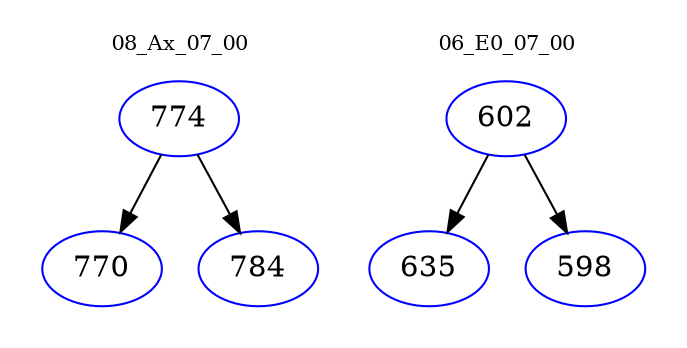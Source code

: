 digraph{
subgraph cluster_0 {
color = white
label = "08_Ax_07_00";
fontsize=10;
T0_774 [label="774", color="blue"]
T0_774 -> T0_770 [color="black"]
T0_770 [label="770", color="blue"]
T0_774 -> T0_784 [color="black"]
T0_784 [label="784", color="blue"]
}
subgraph cluster_1 {
color = white
label = "06_E0_07_00";
fontsize=10;
T1_602 [label="602", color="blue"]
T1_602 -> T1_635 [color="black"]
T1_635 [label="635", color="blue"]
T1_602 -> T1_598 [color="black"]
T1_598 [label="598", color="blue"]
}
}
